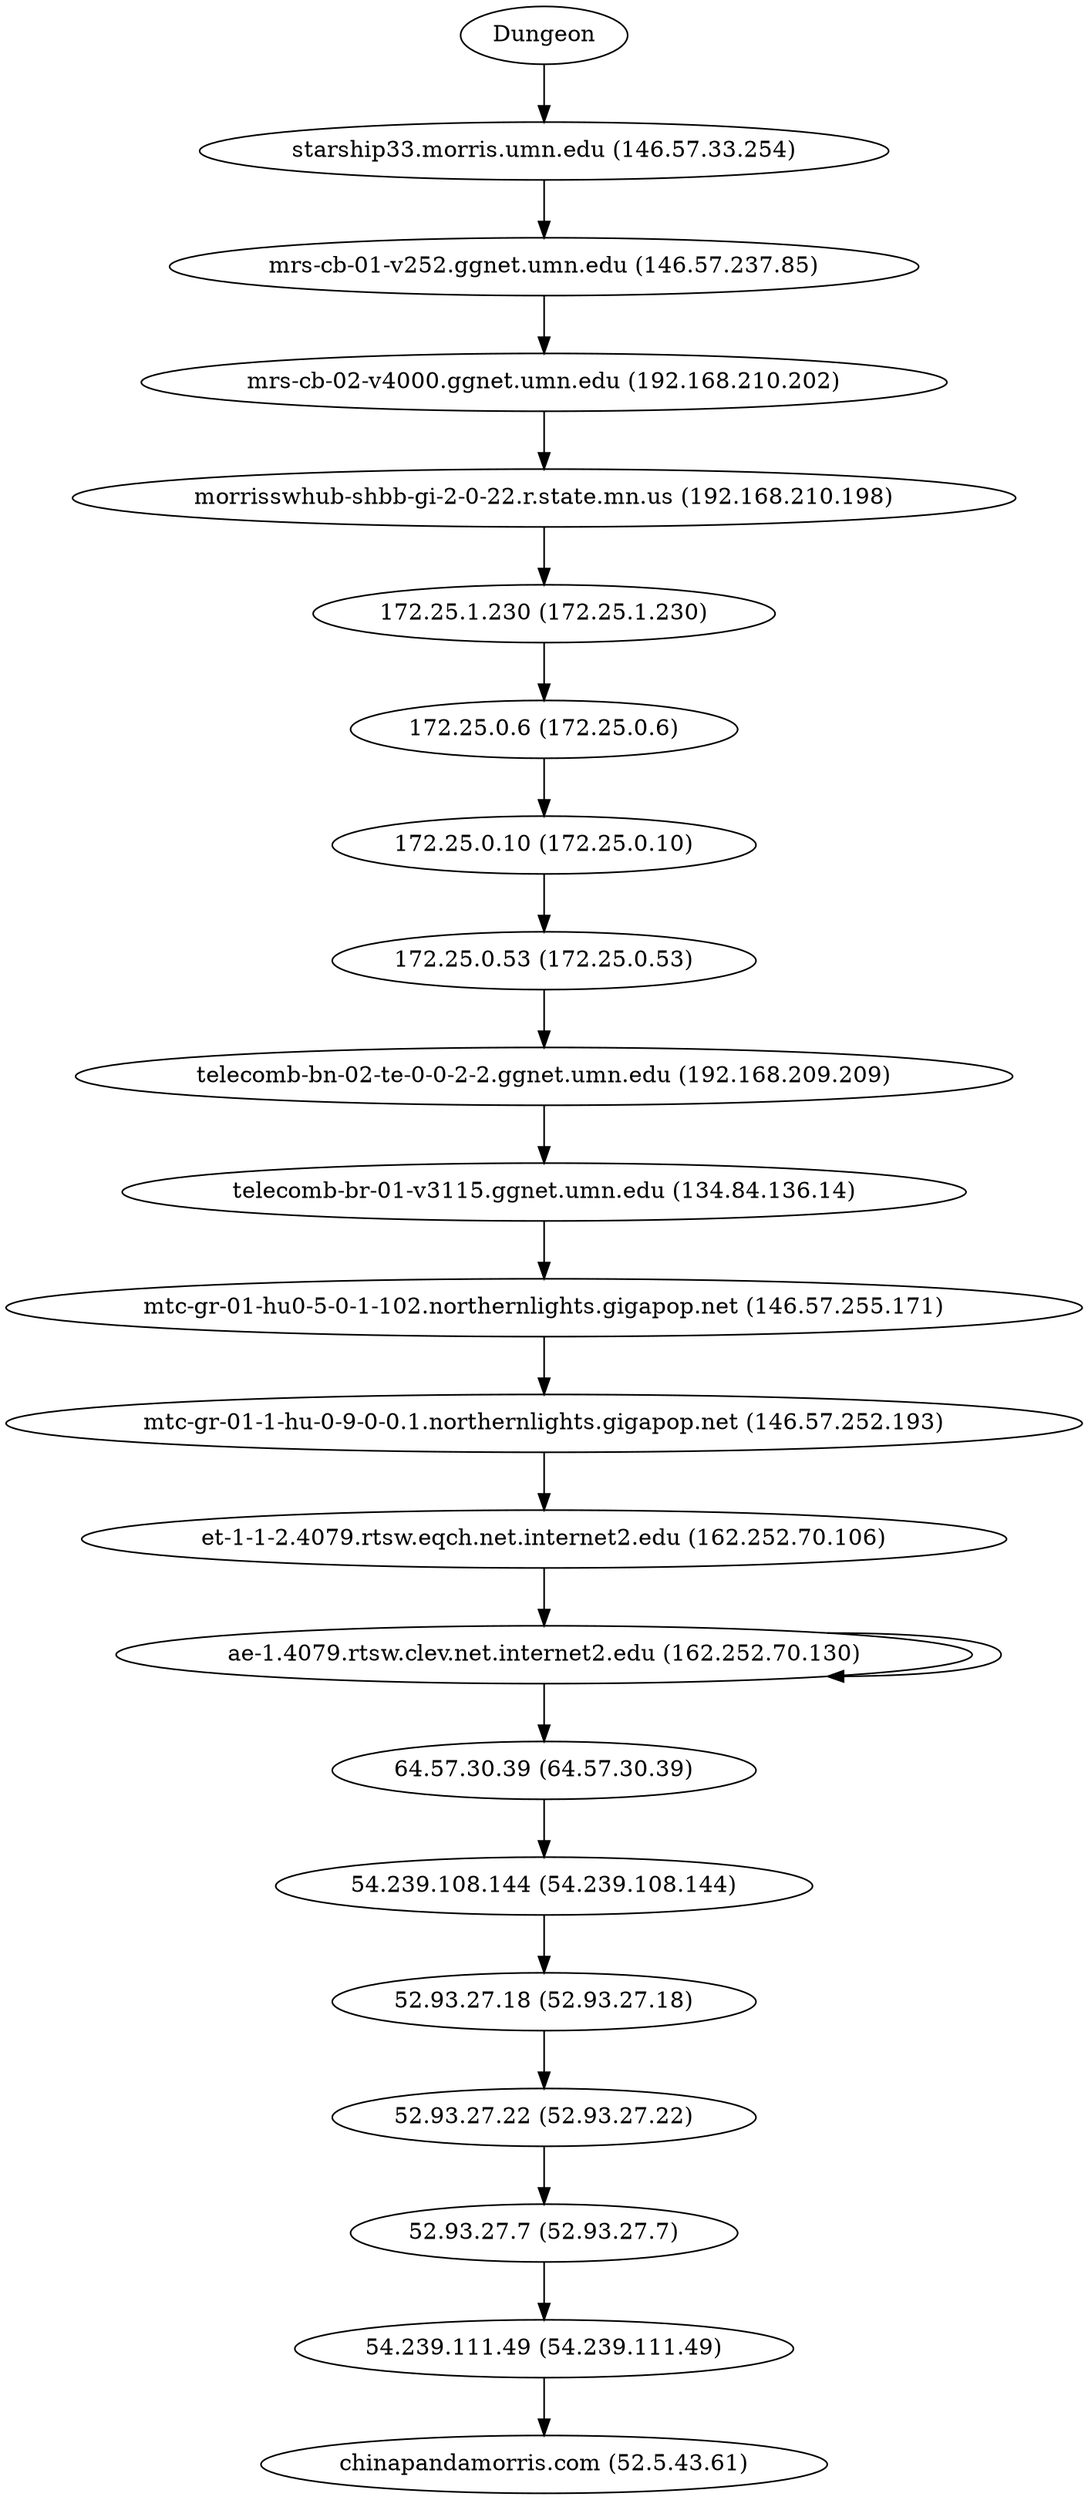 digraph network {

// traceroute to chinapandamorris.com (52.5.43.61), 60 hops max, 60 byte packets
"Dungeon" -> "starship33.morris.umn.edu (146.57.33.254)";
"starship33.morris.umn.edu (146.57.33.254)" -> "mrs-cb-01-v252.ggnet.umn.edu (146.57.237.85)";
"mrs-cb-01-v252.ggnet.umn.edu (146.57.237.85)" -> "mrs-cb-02-v4000.ggnet.umn.edu (192.168.210.202)";
"mrs-cb-02-v4000.ggnet.umn.edu (192.168.210.202)" -> "morrisswhub-shbb-gi-2-0-22.r.state.mn.us (192.168.210.198)";
"morrisswhub-shbb-gi-2-0-22.r.state.mn.us (192.168.210.198)" -> "172.25.1.230 (172.25.1.230)";
"172.25.1.230 (172.25.1.230)" -> "172.25.0.6 (172.25.0.6)";
"172.25.0.6 (172.25.0.6)" -> "172.25.0.10 (172.25.0.10)";
"172.25.0.10 (172.25.0.10)" -> "172.25.0.53 (172.25.0.53)";
"172.25.0.53 (172.25.0.53)" -> "telecomb-bn-02-te-0-0-2-2.ggnet.umn.edu (192.168.209.209)";
"telecomb-bn-02-te-0-0-2-2.ggnet.umn.edu (192.168.209.209)" -> "telecomb-br-01-v3115.ggnet.umn.edu (134.84.136.14)";
"telecomb-br-01-v3115.ggnet.umn.edu (134.84.136.14)" -> "mtc-gr-01-hu0-5-0-1-102.northernlights.gigapop.net (146.57.255.171)";
"mtc-gr-01-hu0-5-0-1-102.northernlights.gigapop.net (146.57.255.171)" -> "mtc-gr-01-1-hu-0-9-0-0.1.northernlights.gigapop.net (146.57.252.193)";
"mtc-gr-01-1-hu-0-9-0-0.1.northernlights.gigapop.net (146.57.252.193)" -> "et-1-1-2.4079.rtsw.eqch.net.internet2.edu (162.252.70.106)";
"et-1-1-2.4079.rtsw.eqch.net.internet2.edu (162.252.70.106)" -> "ae-1.4079.rtsw.clev.net.internet2.edu (162.252.70.130)";
"ae-1.4079.rtsw.clev.net.internet2.edu (162.252.70.130)" -> "ae-1.4079.rtsw.clev.net.internet2.edu (162.252.70.130)";
"ae-1.4079.rtsw.clev.net.internet2.edu (162.252.70.130)" -> "64.57.30.39 (64.57.30.39)";
"64.57.30.39 (64.57.30.39)" -> "54.239.108.144 (54.239.108.144)";
"54.239.108.144 (54.239.108.144)" -> "52.93.27.18 (52.93.27.18)";
"52.93.27.18 (52.93.27.18)" -> "52.93.27.22 (52.93.27.22)";
"52.93.27.22 (52.93.27.22)" -> "52.93.27.7 (52.93.27.7)";
"52.93.27.7 (52.93.27.7)" -> "54.239.111.49 (54.239.111.49)";
"54.239.111.49 (54.239.111.49)" -> "chinapandamorris.com (52.5.43.61)";
}
